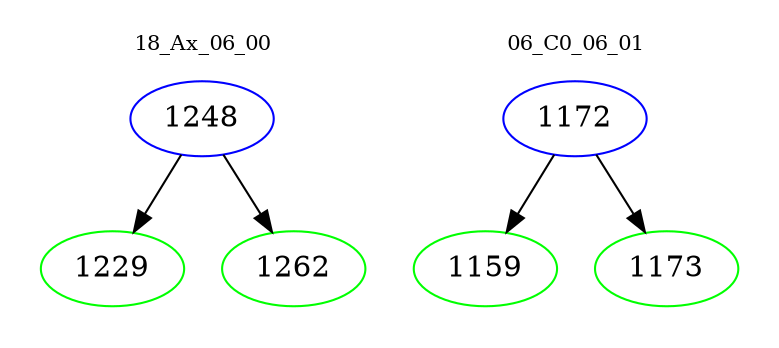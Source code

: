 digraph{
subgraph cluster_0 {
color = white
label = "18_Ax_06_00";
fontsize=10;
T0_1248 [label="1248", color="blue"]
T0_1248 -> T0_1229 [color="black"]
T0_1229 [label="1229", color="green"]
T0_1248 -> T0_1262 [color="black"]
T0_1262 [label="1262", color="green"]
}
subgraph cluster_1 {
color = white
label = "06_C0_06_01";
fontsize=10;
T1_1172 [label="1172", color="blue"]
T1_1172 -> T1_1159 [color="black"]
T1_1159 [label="1159", color="green"]
T1_1172 -> T1_1173 [color="black"]
T1_1173 [label="1173", color="green"]
}
}
